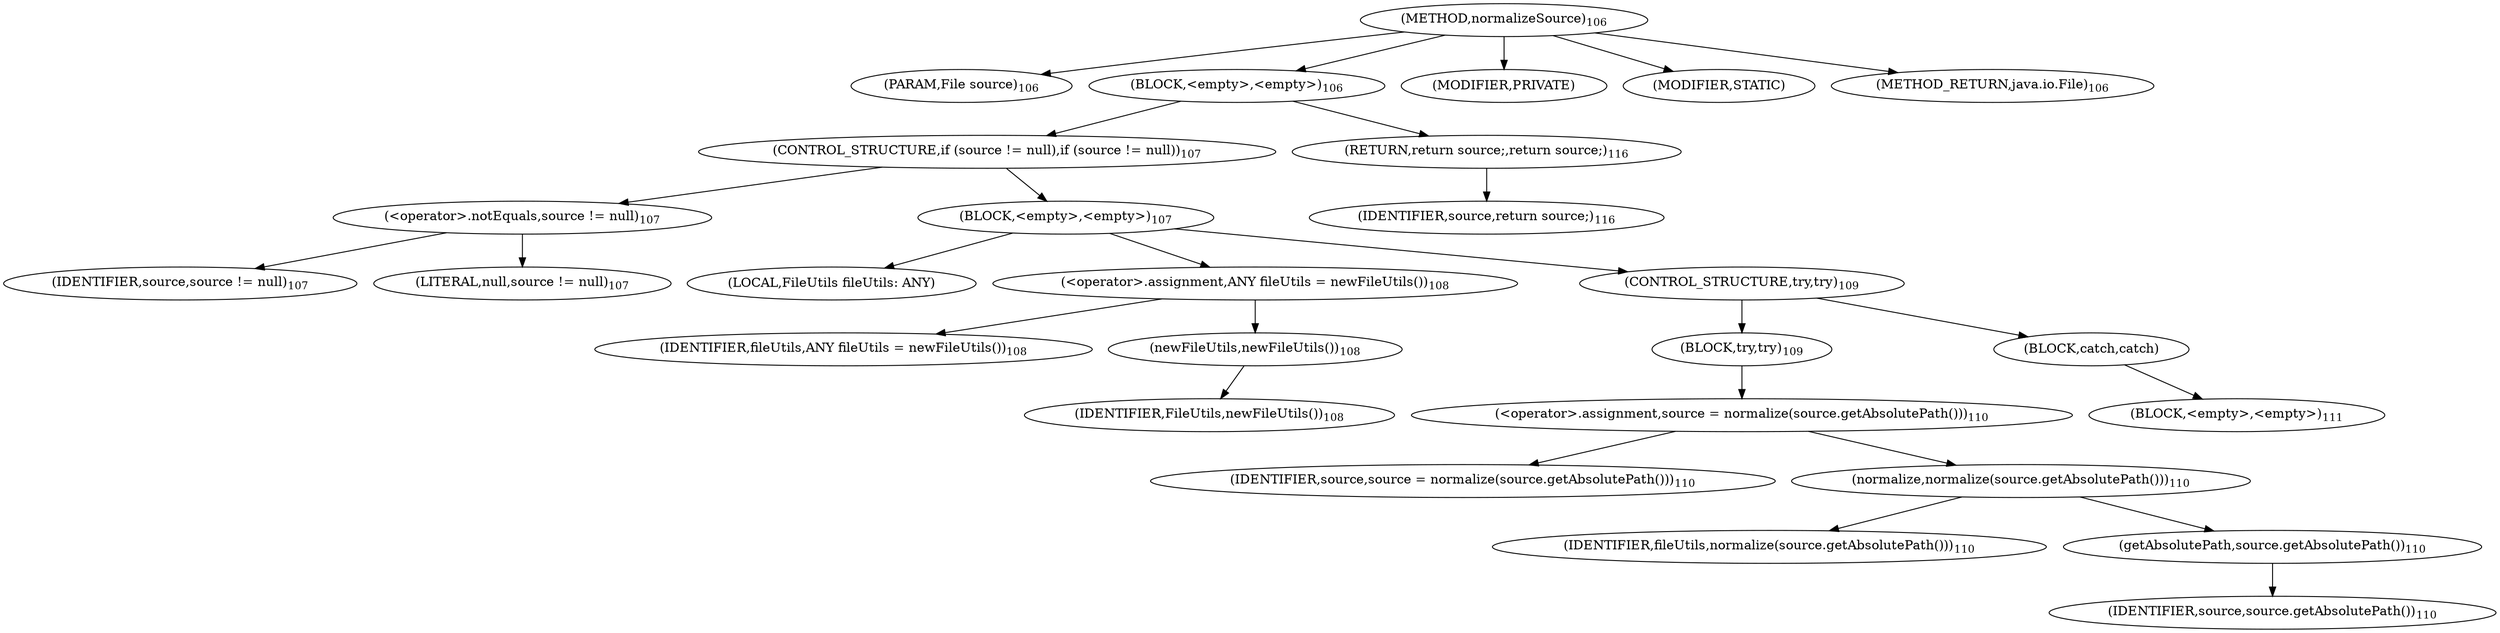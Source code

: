 digraph "normalizeSource" {  
"51" [label = <(METHOD,normalizeSource)<SUB>106</SUB>> ]
"52" [label = <(PARAM,File source)<SUB>106</SUB>> ]
"53" [label = <(BLOCK,&lt;empty&gt;,&lt;empty&gt;)<SUB>106</SUB>> ]
"54" [label = <(CONTROL_STRUCTURE,if (source != null),if (source != null))<SUB>107</SUB>> ]
"55" [label = <(&lt;operator&gt;.notEquals,source != null)<SUB>107</SUB>> ]
"56" [label = <(IDENTIFIER,source,source != null)<SUB>107</SUB>> ]
"57" [label = <(LITERAL,null,source != null)<SUB>107</SUB>> ]
"58" [label = <(BLOCK,&lt;empty&gt;,&lt;empty&gt;)<SUB>107</SUB>> ]
"59" [label = <(LOCAL,FileUtils fileUtils: ANY)> ]
"60" [label = <(&lt;operator&gt;.assignment,ANY fileUtils = newFileUtils())<SUB>108</SUB>> ]
"61" [label = <(IDENTIFIER,fileUtils,ANY fileUtils = newFileUtils())<SUB>108</SUB>> ]
"62" [label = <(newFileUtils,newFileUtils())<SUB>108</SUB>> ]
"63" [label = <(IDENTIFIER,FileUtils,newFileUtils())<SUB>108</SUB>> ]
"64" [label = <(CONTROL_STRUCTURE,try,try)<SUB>109</SUB>> ]
"65" [label = <(BLOCK,try,try)<SUB>109</SUB>> ]
"66" [label = <(&lt;operator&gt;.assignment,source = normalize(source.getAbsolutePath()))<SUB>110</SUB>> ]
"67" [label = <(IDENTIFIER,source,source = normalize(source.getAbsolutePath()))<SUB>110</SUB>> ]
"68" [label = <(normalize,normalize(source.getAbsolutePath()))<SUB>110</SUB>> ]
"69" [label = <(IDENTIFIER,fileUtils,normalize(source.getAbsolutePath()))<SUB>110</SUB>> ]
"70" [label = <(getAbsolutePath,source.getAbsolutePath())<SUB>110</SUB>> ]
"71" [label = <(IDENTIFIER,source,source.getAbsolutePath())<SUB>110</SUB>> ]
"72" [label = <(BLOCK,catch,catch)> ]
"73" [label = <(BLOCK,&lt;empty&gt;,&lt;empty&gt;)<SUB>111</SUB>> ]
"74" [label = <(RETURN,return source;,return source;)<SUB>116</SUB>> ]
"75" [label = <(IDENTIFIER,source,return source;)<SUB>116</SUB>> ]
"76" [label = <(MODIFIER,PRIVATE)> ]
"77" [label = <(MODIFIER,STATIC)> ]
"78" [label = <(METHOD_RETURN,java.io.File)<SUB>106</SUB>> ]
  "51" -> "52" 
  "51" -> "53" 
  "51" -> "76" 
  "51" -> "77" 
  "51" -> "78" 
  "53" -> "54" 
  "53" -> "74" 
  "54" -> "55" 
  "54" -> "58" 
  "55" -> "56" 
  "55" -> "57" 
  "58" -> "59" 
  "58" -> "60" 
  "58" -> "64" 
  "60" -> "61" 
  "60" -> "62" 
  "62" -> "63" 
  "64" -> "65" 
  "64" -> "72" 
  "65" -> "66" 
  "66" -> "67" 
  "66" -> "68" 
  "68" -> "69" 
  "68" -> "70" 
  "70" -> "71" 
  "72" -> "73" 
  "74" -> "75" 
}
